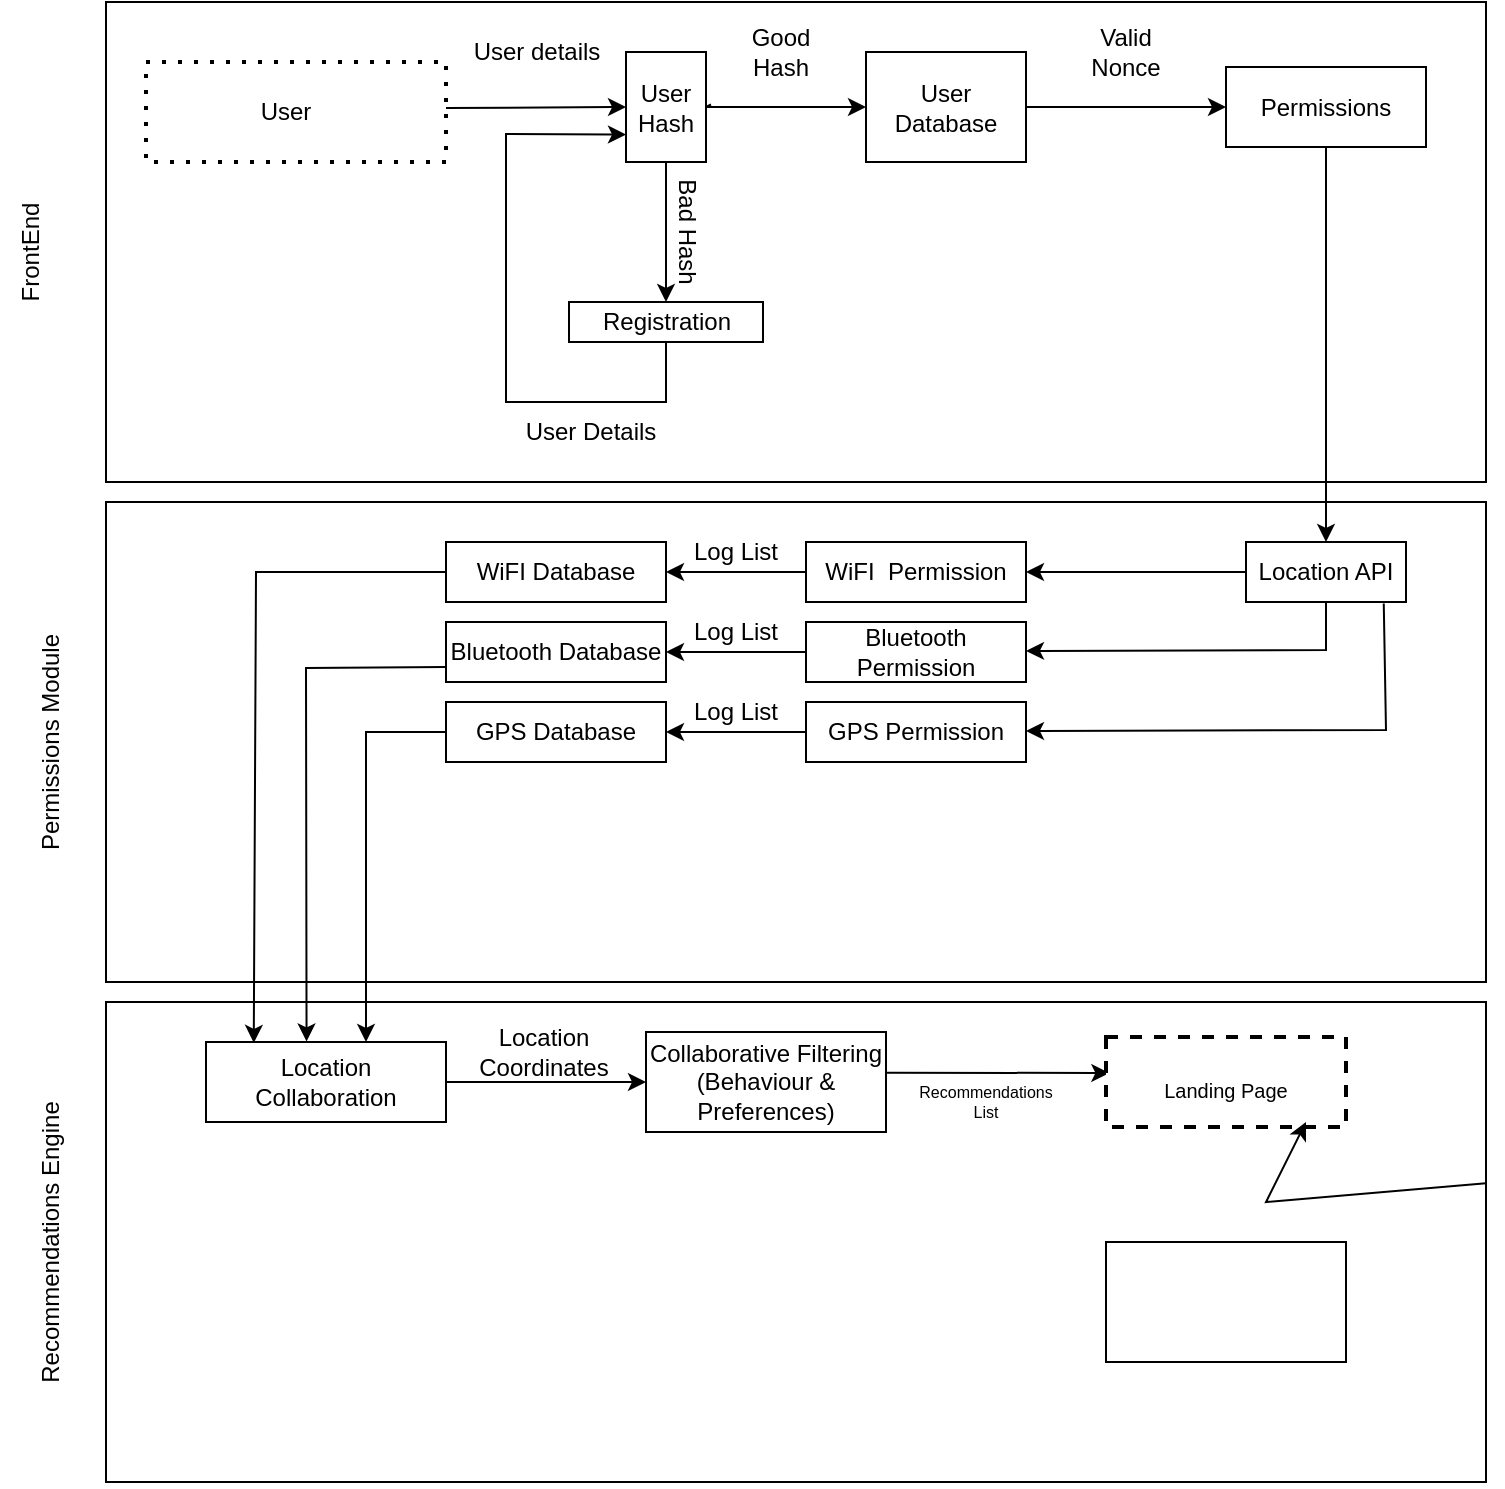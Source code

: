 <mxfile version="16.4.3" type="github">
  <diagram id="G93JfH-K6TFxdWQqkhoN" name="Page-1">
    <mxGraphModel dx="539" dy="300" grid="1" gridSize="10" guides="1" tooltips="1" connect="1" arrows="1" fold="1" page="1" pageScale="1" pageWidth="850" pageHeight="1100" math="0" shadow="0">
      <root>
        <mxCell id="0" />
        <mxCell id="1" parent="0" />
        <mxCell id="0GJwcLVpLiTRm4O1bHKz-1" value="" style="rounded=0;whiteSpace=wrap;html=1;" vertex="1" parent="1">
          <mxGeometry x="210" y="80" width="690" height="240" as="geometry" />
        </mxCell>
        <mxCell id="0GJwcLVpLiTRm4O1bHKz-3" value="FrontEnd&lt;br&gt;" style="text;html=1;strokeColor=none;fillColor=none;align=center;verticalAlign=middle;whiteSpace=wrap;rounded=0;rotation=-90;" vertex="1" parent="1">
          <mxGeometry x="50" y="190" width="245" height="30" as="geometry" />
        </mxCell>
        <mxCell id="0GJwcLVpLiTRm4O1bHKz-11" value="" style="endArrow=none;dashed=1;html=1;dashPattern=1 3;strokeWidth=2;rounded=0;" edge="1" parent="1">
          <mxGeometry width="50" height="50" relative="1" as="geometry">
            <mxPoint x="380" y="160" as="sourcePoint" />
            <mxPoint x="380" y="160" as="targetPoint" />
            <Array as="points">
              <mxPoint x="230" y="160" />
              <mxPoint x="230" y="110" />
              <mxPoint x="380" y="110" />
            </Array>
          </mxGeometry>
        </mxCell>
        <mxCell id="0GJwcLVpLiTRm4O1bHKz-12" value="User" style="text;html=1;strokeColor=none;fillColor=none;align=center;verticalAlign=middle;whiteSpace=wrap;rounded=0;" vertex="1" parent="1">
          <mxGeometry x="270" y="120" width="60" height="30" as="geometry" />
        </mxCell>
        <mxCell id="0GJwcLVpLiTRm4O1bHKz-13" value="" style="endArrow=classic;html=1;rounded=0;entryX=0;entryY=0.5;entryDx=0;entryDy=0;" edge="1" parent="1" target="0GJwcLVpLiTRm4O1bHKz-14">
          <mxGeometry width="50" height="50" relative="1" as="geometry">
            <mxPoint x="380" y="133" as="sourcePoint" />
            <mxPoint x="520" y="110" as="targetPoint" />
            <Array as="points" />
          </mxGeometry>
        </mxCell>
        <mxCell id="0GJwcLVpLiTRm4O1bHKz-14" value="User Hash" style="rounded=0;whiteSpace=wrap;html=1;" vertex="1" parent="1">
          <mxGeometry x="470" y="105" width="40" height="55" as="geometry" />
        </mxCell>
        <mxCell id="0GJwcLVpLiTRm4O1bHKz-18" value="" style="endArrow=classic;html=1;rounded=0;entryX=0;entryY=0.5;entryDx=0;entryDy=0;startArrow=none;" edge="1" parent="1" source="0GJwcLVpLiTRm4O1bHKz-14" target="0GJwcLVpLiTRm4O1bHKz-19">
          <mxGeometry width="50" height="50" relative="1" as="geometry">
            <mxPoint x="577.5" y="131.25" as="sourcePoint" />
            <mxPoint x="630" y="170" as="targetPoint" />
          </mxGeometry>
        </mxCell>
        <mxCell id="0GJwcLVpLiTRm4O1bHKz-24" value="" style="edgeStyle=orthogonalEdgeStyle;rounded=0;orthogonalLoop=1;jettySize=auto;html=1;" edge="1" parent="1" source="0GJwcLVpLiTRm4O1bHKz-19" target="0GJwcLVpLiTRm4O1bHKz-21">
          <mxGeometry relative="1" as="geometry" />
        </mxCell>
        <mxCell id="0GJwcLVpLiTRm4O1bHKz-17" value="User details" style="text;html=1;strokeColor=none;fillColor=none;align=center;verticalAlign=middle;whiteSpace=wrap;rounded=0;" vertex="1" parent="1">
          <mxGeometry x="388" y="90" width="75" height="30" as="geometry" />
        </mxCell>
        <mxCell id="0GJwcLVpLiTRm4O1bHKz-19" value="User Database" style="rounded=0;whiteSpace=wrap;html=1;" vertex="1" parent="1">
          <mxGeometry x="590" y="105" width="80" height="55" as="geometry" />
        </mxCell>
        <mxCell id="0GJwcLVpLiTRm4O1bHKz-21" value="Permissions" style="rounded=0;whiteSpace=wrap;html=1;" vertex="1" parent="1">
          <mxGeometry x="770" y="112.5" width="100" height="40" as="geometry" />
        </mxCell>
        <mxCell id="0GJwcLVpLiTRm4O1bHKz-23" value="" style="endArrow=none;html=1;rounded=0;entryX=0;entryY=0.5;entryDx=0;entryDy=0;exitX=1;exitY=0.5;exitDx=0;exitDy=0;" edge="1" parent="1" source="0GJwcLVpLiTRm4O1bHKz-14">
          <mxGeometry width="50" height="50" relative="1" as="geometry">
            <mxPoint x="530" y="132.5" as="sourcePoint" />
            <mxPoint x="512.5" y="131.25" as="targetPoint" />
          </mxGeometry>
        </mxCell>
        <mxCell id="0GJwcLVpLiTRm4O1bHKz-26" value="Valid Nonce" style="text;html=1;strokeColor=none;fillColor=none;align=center;verticalAlign=middle;whiteSpace=wrap;rounded=0;" vertex="1" parent="1">
          <mxGeometry x="690" y="90" width="60" height="30" as="geometry" />
        </mxCell>
        <mxCell id="0GJwcLVpLiTRm4O1bHKz-28" value="Good&lt;br&gt;Hash" style="text;html=1;strokeColor=none;fillColor=none;align=center;verticalAlign=middle;whiteSpace=wrap;rounded=0;" vertex="1" parent="1">
          <mxGeometry x="510" y="90" width="75" height="30" as="geometry" />
        </mxCell>
        <mxCell id="0GJwcLVpLiTRm4O1bHKz-29" value="" style="endArrow=classic;html=1;rounded=0;exitX=0.5;exitY=1;exitDx=0;exitDy=0;entryX=0.5;entryY=0;entryDx=0;entryDy=0;" edge="1" parent="1" source="0GJwcLVpLiTRm4O1bHKz-14" target="0GJwcLVpLiTRm4O1bHKz-31">
          <mxGeometry width="50" height="50" relative="1" as="geometry">
            <mxPoint x="480" y="220" as="sourcePoint" />
            <mxPoint x="530" y="170" as="targetPoint" />
          </mxGeometry>
        </mxCell>
        <mxCell id="0GJwcLVpLiTRm4O1bHKz-31" value="Registration" style="rounded=0;whiteSpace=wrap;html=1;" vertex="1" parent="1">
          <mxGeometry x="441.5" y="230" width="97" height="20" as="geometry" />
        </mxCell>
        <mxCell id="0GJwcLVpLiTRm4O1bHKz-32" value="Bad Hash&lt;br&gt;" style="text;html=1;strokeColor=none;fillColor=none;align=center;verticalAlign=middle;whiteSpace=wrap;rounded=0;rotation=90;" vertex="1" parent="1">
          <mxGeometry x="463" y="180" width="75" height="30" as="geometry" />
        </mxCell>
        <mxCell id="0GJwcLVpLiTRm4O1bHKz-33" value="" style="endArrow=classic;html=1;rounded=0;exitX=0.5;exitY=1;exitDx=0;exitDy=0;entryX=0;entryY=0.75;entryDx=0;entryDy=0;" edge="1" parent="1" source="0GJwcLVpLiTRm4O1bHKz-31" target="0GJwcLVpLiTRm4O1bHKz-14">
          <mxGeometry width="50" height="50" relative="1" as="geometry">
            <mxPoint x="490" y="300" as="sourcePoint" />
            <mxPoint x="540" y="250" as="targetPoint" />
            <Array as="points">
              <mxPoint x="490" y="280" />
              <mxPoint x="410" y="280" />
              <mxPoint x="410" y="146" />
            </Array>
          </mxGeometry>
        </mxCell>
        <mxCell id="0GJwcLVpLiTRm4O1bHKz-34" value="User Details" style="text;html=1;strokeColor=none;fillColor=none;align=center;verticalAlign=middle;whiteSpace=wrap;rounded=0;" vertex="1" parent="1">
          <mxGeometry x="410" y="290" width="85" height="10" as="geometry" />
        </mxCell>
        <mxCell id="0GJwcLVpLiTRm4O1bHKz-35" value="" style="rounded=0;whiteSpace=wrap;html=1;" vertex="1" parent="1">
          <mxGeometry x="210" y="330" width="690" height="240" as="geometry" />
        </mxCell>
        <mxCell id="0GJwcLVpLiTRm4O1bHKz-36" value="" style="rounded=0;whiteSpace=wrap;html=1;" vertex="1" parent="1">
          <mxGeometry x="210" y="580" width="690" height="240" as="geometry" />
        </mxCell>
        <mxCell id="0GJwcLVpLiTRm4O1bHKz-37" value="Permissions Module&lt;br&gt;" style="text;html=1;strokeColor=none;fillColor=none;align=center;verticalAlign=middle;whiteSpace=wrap;rounded=0;rotation=-90;" vertex="1" parent="1">
          <mxGeometry x="60" y="435" width="245" height="30" as="geometry" />
        </mxCell>
        <mxCell id="0GJwcLVpLiTRm4O1bHKz-38" value="Recommendations Engine" style="text;html=1;strokeColor=none;fillColor=none;align=center;verticalAlign=middle;whiteSpace=wrap;rounded=0;rotation=-90;" vertex="1" parent="1">
          <mxGeometry x="60" y="685" width="245" height="30" as="geometry" />
        </mxCell>
        <mxCell id="0GJwcLVpLiTRm4O1bHKz-39" value="Location API" style="rounded=0;whiteSpace=wrap;html=1;" vertex="1" parent="1">
          <mxGeometry x="780" y="350" width="80" height="30" as="geometry" />
        </mxCell>
        <mxCell id="0GJwcLVpLiTRm4O1bHKz-40" value="" style="endArrow=classic;html=1;rounded=0;exitX=0.5;exitY=1;exitDx=0;exitDy=0;" edge="1" parent="1" source="0GJwcLVpLiTRm4O1bHKz-21" target="0GJwcLVpLiTRm4O1bHKz-39">
          <mxGeometry width="50" height="50" relative="1" as="geometry">
            <mxPoint x="810" y="200" as="sourcePoint" />
            <mxPoint x="860" y="150" as="targetPoint" />
          </mxGeometry>
        </mxCell>
        <mxCell id="0GJwcLVpLiTRm4O1bHKz-41" value="" style="endArrow=classic;html=1;rounded=0;exitX=0;exitY=0.5;exitDx=0;exitDy=0;entryX=1;entryY=0.5;entryDx=0;entryDy=0;" edge="1" parent="1" source="0GJwcLVpLiTRm4O1bHKz-39" target="0GJwcLVpLiTRm4O1bHKz-43">
          <mxGeometry width="50" height="50" relative="1" as="geometry">
            <mxPoint x="710" y="420" as="sourcePoint" />
            <mxPoint x="760" y="370" as="targetPoint" />
            <Array as="points" />
          </mxGeometry>
        </mxCell>
        <mxCell id="0GJwcLVpLiTRm4O1bHKz-43" value="WiFI&lt;span style=&quot;white-space: pre&quot;&gt;	&lt;/span&gt;&amp;nbsp;Permission&lt;br&gt;" style="rounded=0;whiteSpace=wrap;html=1;" vertex="1" parent="1">
          <mxGeometry x="560" y="350" width="110" height="30" as="geometry" />
        </mxCell>
        <mxCell id="0GJwcLVpLiTRm4O1bHKz-44" value="GPS Permission" style="rounded=0;whiteSpace=wrap;html=1;" vertex="1" parent="1">
          <mxGeometry x="560" y="430" width="110" height="30" as="geometry" />
        </mxCell>
        <mxCell id="0GJwcLVpLiTRm4O1bHKz-45" value="Bluetooth Permission" style="rounded=0;whiteSpace=wrap;html=1;" vertex="1" parent="1">
          <mxGeometry x="560" y="390" width="110" height="30" as="geometry" />
        </mxCell>
        <mxCell id="0GJwcLVpLiTRm4O1bHKz-47" value="" style="endArrow=classic;html=1;rounded=0;exitX=0.5;exitY=1;exitDx=0;exitDy=0;entryX=1;entryY=0.5;entryDx=0;entryDy=0;" edge="1" parent="1" source="0GJwcLVpLiTRm4O1bHKz-39">
          <mxGeometry width="50" height="50" relative="1" as="geometry">
            <mxPoint x="780" y="404.47" as="sourcePoint" />
            <mxPoint x="670" y="404.47" as="targetPoint" />
            <Array as="points">
              <mxPoint x="820" y="404" />
            </Array>
          </mxGeometry>
        </mxCell>
        <mxCell id="0GJwcLVpLiTRm4O1bHKz-49" value="" style="endArrow=classic;html=1;rounded=0;exitX=0.861;exitY=1.025;exitDx=0;exitDy=0;entryX=1;entryY=0.5;entryDx=0;entryDy=0;exitPerimeter=0;" edge="1" parent="1" source="0GJwcLVpLiTRm4O1bHKz-39">
          <mxGeometry width="50" height="50" relative="1" as="geometry">
            <mxPoint x="820" y="420" as="sourcePoint" />
            <mxPoint x="670" y="444.47" as="targetPoint" />
            <Array as="points">
              <mxPoint x="850" y="444" />
            </Array>
          </mxGeometry>
        </mxCell>
        <mxCell id="0GJwcLVpLiTRm4O1bHKz-52" value="WiFI Database" style="rounded=0;whiteSpace=wrap;html=1;" vertex="1" parent="1">
          <mxGeometry x="380" y="350" width="110" height="30" as="geometry" />
        </mxCell>
        <mxCell id="0GJwcLVpLiTRm4O1bHKz-53" value="GPS Database" style="rounded=0;whiteSpace=wrap;html=1;" vertex="1" parent="1">
          <mxGeometry x="380" y="430" width="110" height="30" as="geometry" />
        </mxCell>
        <mxCell id="0GJwcLVpLiTRm4O1bHKz-54" value="Bluetooth Database" style="rounded=0;whiteSpace=wrap;html=1;" vertex="1" parent="1">
          <mxGeometry x="380" y="390" width="110" height="30" as="geometry" />
        </mxCell>
        <mxCell id="0GJwcLVpLiTRm4O1bHKz-62" value="" style="endArrow=classic;html=1;rounded=0;exitX=0;exitY=0.5;exitDx=0;exitDy=0;entryX=1;entryY=0.5;entryDx=0;entryDy=0;" edge="1" parent="1" source="0GJwcLVpLiTRm4O1bHKz-43" target="0GJwcLVpLiTRm4O1bHKz-52">
          <mxGeometry width="50" height="50" relative="1" as="geometry">
            <mxPoint x="540" y="365.26" as="sourcePoint" />
            <mxPoint x="430" y="365" as="targetPoint" />
            <Array as="points" />
          </mxGeometry>
        </mxCell>
        <mxCell id="0GJwcLVpLiTRm4O1bHKz-63" value="" style="endArrow=classic;html=1;rounded=0;exitX=0;exitY=0.5;exitDx=0;exitDy=0;entryX=1;entryY=0.5;entryDx=0;entryDy=0;" edge="1" parent="1" source="0GJwcLVpLiTRm4O1bHKz-45" target="0GJwcLVpLiTRm4O1bHKz-54">
          <mxGeometry width="50" height="50" relative="1" as="geometry">
            <mxPoint x="580" y="380.26" as="sourcePoint" />
            <mxPoint x="430" y="404.73" as="targetPoint" />
            <Array as="points" />
          </mxGeometry>
        </mxCell>
        <mxCell id="0GJwcLVpLiTRm4O1bHKz-64" value="" style="endArrow=classic;html=1;rounded=0;exitX=0;exitY=0.5;exitDx=0;exitDy=0;entryX=1;entryY=0.5;entryDx=0;entryDy=0;" edge="1" parent="1" source="0GJwcLVpLiTRm4O1bHKz-44" target="0GJwcLVpLiTRm4O1bHKz-53">
          <mxGeometry width="50" height="50" relative="1" as="geometry">
            <mxPoint x="608.88" y="381.01" as="sourcePoint" />
            <mxPoint x="430" y="444.73" as="targetPoint" />
            <Array as="points">
              <mxPoint x="490" y="445" />
            </Array>
          </mxGeometry>
        </mxCell>
        <mxCell id="0GJwcLVpLiTRm4O1bHKz-66" value="Log List&lt;span style=&quot;color: rgba(0 , 0 , 0 , 0) ; font-family: monospace ; font-size: 0px&quot;&gt;%3CmxGraphModel%3E%3Croot%3E%3CmxCell%20id%3D%220%22%2F%3E%3CmxCell%20id%3D%221%22%20parent%3D%220%22%2F%3E%3CmxCell%20id%3D%222%22%20value%3D%22%22%20style%3D%22endArrow%3Dclassic%3Bhtml%3D1%3Brounded%3D0%3BexitX%3D0%3BexitY%3D0.5%3BexitDx%3D0%3BexitDy%3D0%3BentryX%3D1%3BentryY%3D0.5%3BentryDx%3D0%3BentryDy%3D0%3B%22%20edge%3D%221%22%20parent%3D%221%22%3E%3CmxGeometry%20width%3D%2250%22%20height%3D%2250%22%20relative%3D%221%22%20as%3D%22geometry%22%3E%3CmxPoint%20x%3D%22780%22%20y%3D%22365%22%20as%3D%22sourcePoint%22%2F%3E%3CmxPoint%20x%3D%22670%22%20y%3D%22365%22%20as%3D%22targetPoint%22%2F%3E%3CArray%20as%3D%22points%22%2F%3E%3C%2FmxGeometry%3E%3C%2FmxCell%3E%3CmxCell%20id%3D%223%22%20value%3D%22%22%20style%3D%22endArrow%3Dclassic%3Bhtml%3D1%3Brounded%3D0%3BexitX%3D0.5%3BexitY%3D1%3BexitDx%3D0%3BexitDy%3D0%3BentryX%3D1%3BentryY%3D0.5%3BentryDx%3D0%3BentryDy%3D0%3B%22%20edge%3D%221%22%20parent%3D%221%22%3E%3CmxGeometry%20width%3D%2250%22%20height%3D%2250%22%20relative%3D%221%22%20as%3D%22geometry%22%3E%3CmxPoint%20x%3D%22820%22%20y%3D%22380%22%20as%3D%22sourcePoint%22%2F%3E%3CmxPoint%20x%3D%22670%22%20y%3D%22404.47%22%20as%3D%22targetPoint%22%2F%3E%3CArray%20as%3D%22points%22%3E%3CmxPoint%20x%3D%22820%22%20y%3D%22404%22%2F%3E%3C%2FArray%3E%3C%2FmxGeometry%3E%3C%2FmxCell%3E%3CmxCell%20id%3D%224%22%20value%3D%22%22%20style%3D%22endArrow%3Dclassic%3Bhtml%3D1%3Brounded%3D0%3BexitX%3D0.861%3BexitY%3D1.025%3BexitDx%3D0%3BexitDy%3D0%3BentryX%3D1%3BentryY%3D0.5%3BentryDx%3D0%3BentryDy%3D0%3BexitPerimeter%3D0%3B%22%20edge%3D%221%22%20parent%3D%221%22%3E%3CmxGeometry%20width%3D%2250%22%20height%3D%2250%22%20relative%3D%221%22%20as%3D%22geometry%22%3E%3CmxPoint%20x%3D%22848.88%22%20y%3D%22380.75%22%20as%3D%22sourcePoint%22%2F%3E%3CmxPoint%20x%3D%22670%22%20y%3D%22444.47%22%20as%3D%22targetPoint%22%2F%3E%3CArray%20as%3D%22points%22%3E%3CmxPoint%20x%3D%22850%22%20y%3D%22444%22%2F%3E%3C%2FArray%3E%3C%2FmxGeometry%3E%3C%2FmxCell%3E%3C%2Froot%3E%3C%2FmxGraphModel%3E&lt;/span&gt;" style="text;html=1;strokeColor=none;fillColor=none;align=center;verticalAlign=middle;whiteSpace=wrap;rounded=0;" vertex="1" parent="1">
          <mxGeometry x="495" y="340" width="60" height="30" as="geometry" />
        </mxCell>
        <mxCell id="0GJwcLVpLiTRm4O1bHKz-67" value="Log List&lt;span style=&quot;color: rgba(0 , 0 , 0 , 0) ; font-family: monospace ; font-size: 0px&quot;&gt;%3CmxGraphModel%3E%3Croot%3E%3CmxCell%20id%3D%220%22%2F%3E%3CmxCell%20id%3D%221%22%20parent%3D%220%22%2F%3E%3CmxCell%20id%3D%222%22%20value%3D%22%22%20style%3D%22endArrow%3Dclassic%3Bhtml%3D1%3Brounded%3D0%3BexitX%3D0%3BexitY%3D0.5%3BexitDx%3D0%3BexitDy%3D0%3BentryX%3D1%3BentryY%3D0.5%3BentryDx%3D0%3BentryDy%3D0%3B%22%20edge%3D%221%22%20parent%3D%221%22%3E%3CmxGeometry%20width%3D%2250%22%20height%3D%2250%22%20relative%3D%221%22%20as%3D%22geometry%22%3E%3CmxPoint%20x%3D%22780%22%20y%3D%22365%22%20as%3D%22sourcePoint%22%2F%3E%3CmxPoint%20x%3D%22670%22%20y%3D%22365%22%20as%3D%22targetPoint%22%2F%3E%3CArray%20as%3D%22points%22%2F%3E%3C%2FmxGeometry%3E%3C%2FmxCell%3E%3CmxCell%20id%3D%223%22%20value%3D%22%22%20style%3D%22endArrow%3Dclassic%3Bhtml%3D1%3Brounded%3D0%3BexitX%3D0.5%3BexitY%3D1%3BexitDx%3D0%3BexitDy%3D0%3BentryX%3D1%3BentryY%3D0.5%3BentryDx%3D0%3BentryDy%3D0%3B%22%20edge%3D%221%22%20parent%3D%221%22%3E%3CmxGeometry%20width%3D%2250%22%20height%3D%2250%22%20relative%3D%221%22%20as%3D%22geometry%22%3E%3CmxPoint%20x%3D%22820%22%20y%3D%22380%22%20as%3D%22sourcePoint%22%2F%3E%3CmxPoint%20x%3D%22670%22%20y%3D%22404.47%22%20as%3D%22targetPoint%22%2F%3E%3CArray%20as%3D%22points%22%3E%3CmxPoint%20x%3D%22820%22%20y%3D%22404%22%2F%3E%3C%2FArray%3E%3C%2FmxGeometry%3E%3C%2FmxCell%3E%3CmxCell%20id%3D%224%22%20value%3D%22%22%20style%3D%22endArrow%3Dclassic%3Bhtml%3D1%3Brounded%3D0%3BexitX%3D0.861%3BexitY%3D1.025%3BexitDx%3D0%3BexitDy%3D0%3BentryX%3D1%3BentryY%3D0.5%3BentryDx%3D0%3BentryDy%3D0%3BexitPerimeter%3D0%3B%22%20edge%3D%221%22%20parent%3D%221%22%3E%3CmxGeometry%20width%3D%2250%22%20height%3D%2250%22%20relative%3D%221%22%20as%3D%22geometry%22%3E%3CmxPoint%20x%3D%22848.88%22%20y%3D%22380.75%22%20as%3D%22sourcePoint%22%2F%3E%3CmxPoint%20x%3D%22670%22%20y%3D%22444.47%22%20as%3D%22targetPoint%22%2F%3E%3CArray%20as%3D%22points%22%3E%3CmxPoint%20x%3D%22850%22%20y%3D%22444%22%2F%3E%3C%2FArray%3E%3C%2FmxGeometry%3E%3C%2FmxCell%3E%3C%2Froot%3E%3C%2FmxGraphModel%3E&lt;/span&gt;" style="text;html=1;strokeColor=none;fillColor=none;align=center;verticalAlign=middle;whiteSpace=wrap;rounded=0;" vertex="1" parent="1">
          <mxGeometry x="495" y="380" width="60" height="30" as="geometry" />
        </mxCell>
        <mxCell id="0GJwcLVpLiTRm4O1bHKz-68" value="Log List&lt;span style=&quot;color: rgba(0 , 0 , 0 , 0) ; font-family: monospace ; font-size: 0px&quot;&gt;%3CmxGraphModel%3E%3Croot%3E%3CmxCell%20id%3D%220%22%2F%3E%3CmxCell%20id%3D%221%22%20parent%3D%220%22%2F%3E%3CmxCell%20id%3D%222%22%20value%3D%22%22%20style%3D%22endArrow%3Dclassic%3Bhtml%3D1%3Brounded%3D0%3BexitX%3D0%3BexitY%3D0.5%3BexitDx%3D0%3BexitDy%3D0%3BentryX%3D1%3BentryY%3D0.5%3BentryDx%3D0%3BentryDy%3D0%3B%22%20edge%3D%221%22%20parent%3D%221%22%3E%3CmxGeometry%20width%3D%2250%22%20height%3D%2250%22%20relative%3D%221%22%20as%3D%22geometry%22%3E%3CmxPoint%20x%3D%22780%22%20y%3D%22365%22%20as%3D%22sourcePoint%22%2F%3E%3CmxPoint%20x%3D%22670%22%20y%3D%22365%22%20as%3D%22targetPoint%22%2F%3E%3CArray%20as%3D%22points%22%2F%3E%3C%2FmxGeometry%3E%3C%2FmxCell%3E%3CmxCell%20id%3D%223%22%20value%3D%22%22%20style%3D%22endArrow%3Dclassic%3Bhtml%3D1%3Brounded%3D0%3BexitX%3D0.5%3BexitY%3D1%3BexitDx%3D0%3BexitDy%3D0%3BentryX%3D1%3BentryY%3D0.5%3BentryDx%3D0%3BentryDy%3D0%3B%22%20edge%3D%221%22%20parent%3D%221%22%3E%3CmxGeometry%20width%3D%2250%22%20height%3D%2250%22%20relative%3D%221%22%20as%3D%22geometry%22%3E%3CmxPoint%20x%3D%22820%22%20y%3D%22380%22%20as%3D%22sourcePoint%22%2F%3E%3CmxPoint%20x%3D%22670%22%20y%3D%22404.47%22%20as%3D%22targetPoint%22%2F%3E%3CArray%20as%3D%22points%22%3E%3CmxPoint%20x%3D%22820%22%20y%3D%22404%22%2F%3E%3C%2FArray%3E%3C%2FmxGeometry%3E%3C%2FmxCell%3E%3CmxCell%20id%3D%224%22%20value%3D%22%22%20style%3D%22endArrow%3Dclassic%3Bhtml%3D1%3Brounded%3D0%3BexitX%3D0.861%3BexitY%3D1.025%3BexitDx%3D0%3BexitDy%3D0%3BentryX%3D1%3BentryY%3D0.5%3BentryDx%3D0%3BentryDy%3D0%3BexitPerimeter%3D0%3B%22%20edge%3D%221%22%20parent%3D%221%22%3E%3CmxGeometry%20width%3D%2250%22%20height%3D%2250%22%20relative%3D%221%22%20as%3D%22geometry%22%3E%3CmxPoint%20x%3D%22848.88%22%20y%3D%22380.75%22%20as%3D%22sourcePoint%22%2F%3E%3CmxPoint%20x%3D%22670%22%20y%3D%22444.47%22%20as%3D%22targetPoint%22%2F%3E%3CArray%20as%3D%22points%22%3E%3CmxPoint%20x%3D%22850%22%20y%3D%22444%22%2F%3E%3C%2FArray%3E%3C%2FmxGeometry%3E%3C%2FmxCell%3E%3C%2Froot%3E%3C%2FmxGraphModel%3E&lt;/span&gt;" style="text;html=1;strokeColor=none;fillColor=none;align=center;verticalAlign=middle;whiteSpace=wrap;rounded=0;" vertex="1" parent="1">
          <mxGeometry x="495" y="420" width="60" height="30" as="geometry" />
        </mxCell>
        <mxCell id="0GJwcLVpLiTRm4O1bHKz-69" value="" style="endArrow=classic;html=1;rounded=0;exitX=0;exitY=0.5;exitDx=0;exitDy=0;entryX=0.199;entryY=0.011;entryDx=0;entryDy=0;entryPerimeter=0;" edge="1" parent="1" source="0GJwcLVpLiTRm4O1bHKz-52" target="0GJwcLVpLiTRm4O1bHKz-70">
          <mxGeometry width="50" height="50" relative="1" as="geometry">
            <mxPoint x="290" y="470" as="sourcePoint" />
            <mxPoint x="340" y="420" as="targetPoint" />
            <Array as="points">
              <mxPoint x="285" y="365" />
            </Array>
          </mxGeometry>
        </mxCell>
        <mxCell id="0GJwcLVpLiTRm4O1bHKz-70" value="" style="rounded=0;whiteSpace=wrap;html=1;" vertex="1" parent="1">
          <mxGeometry x="260" y="600" width="120" height="40" as="geometry" />
        </mxCell>
        <mxCell id="0GJwcLVpLiTRm4O1bHKz-71" value="" style="endArrow=classic;html=1;rounded=0;exitX=0;exitY=0.75;exitDx=0;exitDy=0;entryX=0.419;entryY=-0.007;entryDx=0;entryDy=0;entryPerimeter=0;" edge="1" parent="1" source="0GJwcLVpLiTRm4O1bHKz-54" target="0GJwcLVpLiTRm4O1bHKz-70">
          <mxGeometry width="50" height="50" relative="1" as="geometry">
            <mxPoint x="390" y="375" as="sourcePoint" />
            <mxPoint x="310" y="590" as="targetPoint" />
            <Array as="points">
              <mxPoint x="310" y="413" />
            </Array>
          </mxGeometry>
        </mxCell>
        <mxCell id="0GJwcLVpLiTRm4O1bHKz-72" value="" style="endArrow=classic;html=1;rounded=0;exitX=0;exitY=0.5;exitDx=0;exitDy=0;" edge="1" parent="1" source="0GJwcLVpLiTRm4O1bHKz-53">
          <mxGeometry width="50" height="50" relative="1" as="geometry">
            <mxPoint x="390" y="422.5" as="sourcePoint" />
            <mxPoint x="340" y="600" as="targetPoint" />
            <Array as="points">
              <mxPoint x="340" y="445" />
            </Array>
          </mxGeometry>
        </mxCell>
        <mxCell id="0GJwcLVpLiTRm4O1bHKz-73" value="Location Collaboration" style="text;html=1;strokeColor=none;fillColor=none;align=center;verticalAlign=middle;whiteSpace=wrap;rounded=0;" vertex="1" parent="1">
          <mxGeometry x="290" y="605" width="60" height="30" as="geometry" />
        </mxCell>
        <mxCell id="0GJwcLVpLiTRm4O1bHKz-74" value="Collaborative Filtering (Behaviour &amp;amp; Preferences)" style="rounded=0;whiteSpace=wrap;html=1;" vertex="1" parent="1">
          <mxGeometry x="480" y="595" width="120" height="50" as="geometry" />
        </mxCell>
        <mxCell id="0GJwcLVpLiTRm4O1bHKz-75" value="" style="endArrow=classic;html=1;rounded=0;exitX=1;exitY=0.5;exitDx=0;exitDy=0;" edge="1" parent="1" source="0GJwcLVpLiTRm4O1bHKz-70" target="0GJwcLVpLiTRm4O1bHKz-74">
          <mxGeometry width="50" height="50" relative="1" as="geometry">
            <mxPoint x="380" y="660" as="sourcePoint" />
            <mxPoint x="430" y="610" as="targetPoint" />
          </mxGeometry>
        </mxCell>
        <mxCell id="0GJwcLVpLiTRm4O1bHKz-76" value="Location Coordinates" style="text;html=1;strokeColor=none;fillColor=none;align=center;verticalAlign=middle;whiteSpace=wrap;rounded=0;" vertex="1" parent="1">
          <mxGeometry x="388" y="590" width="82" height="30" as="geometry" />
        </mxCell>
        <mxCell id="0GJwcLVpLiTRm4O1bHKz-84" value="" style="endArrow=classic;html=1;rounded=0;entryX=0.014;entryY=0.4;entryDx=0;entryDy=0;entryPerimeter=0;exitX=1.003;exitY=0.407;exitDx=0;exitDy=0;exitPerimeter=0;" edge="1" parent="1" source="0GJwcLVpLiTRm4O1bHKz-74" target="0GJwcLVpLiTRm4O1bHKz-86">
          <mxGeometry width="50" height="50" relative="1" as="geometry">
            <mxPoint x="600" y="670" as="sourcePoint" />
            <mxPoint x="710" y="620" as="targetPoint" />
          </mxGeometry>
        </mxCell>
        <mxCell id="0GJwcLVpLiTRm4O1bHKz-85" value="&lt;font style=&quot;font-size: 8px;&quot;&gt;Recommendations&lt;br style=&quot;font-size: 8px;&quot;&gt;List&lt;/font&gt;" style="text;html=1;strokeColor=none;fillColor=none;align=center;verticalAlign=middle;whiteSpace=wrap;rounded=0;strokeWidth=0;fontSize=8;" vertex="1" parent="1">
          <mxGeometry x="610" y="620" width="80" height="20" as="geometry" />
        </mxCell>
        <mxCell id="0GJwcLVpLiTRm4O1bHKz-86" value="&lt;font size=&quot;1&quot;&gt;Landing Page&lt;/font&gt;" style="rounded=0;whiteSpace=wrap;html=1;fontSize=20;strokeWidth=2;dashed=1;" vertex="1" parent="1">
          <mxGeometry x="710" y="597.5" width="120" height="45" as="geometry" />
        </mxCell>
        <mxCell id="0GJwcLVpLiTRm4O1bHKz-87" value="" style="endArrow=classic;html=1;rounded=0;fontSize=12;" edge="1" parent="1" source="0GJwcLVpLiTRm4O1bHKz-36">
          <mxGeometry width="50" height="50" relative="1" as="geometry">
            <mxPoint x="760" y="690" as="sourcePoint" />
            <mxPoint x="810" y="640" as="targetPoint" />
            <Array as="points">
              <mxPoint x="790" y="680" />
            </Array>
          </mxGeometry>
        </mxCell>
        <mxCell id="0GJwcLVpLiTRm4O1bHKz-88" value="" style="rounded=0;whiteSpace=wrap;html=1;fontSize=12;strokeWidth=1;" vertex="1" parent="1">
          <mxGeometry x="710" y="700" width="120" height="60" as="geometry" />
        </mxCell>
      </root>
    </mxGraphModel>
  </diagram>
</mxfile>
